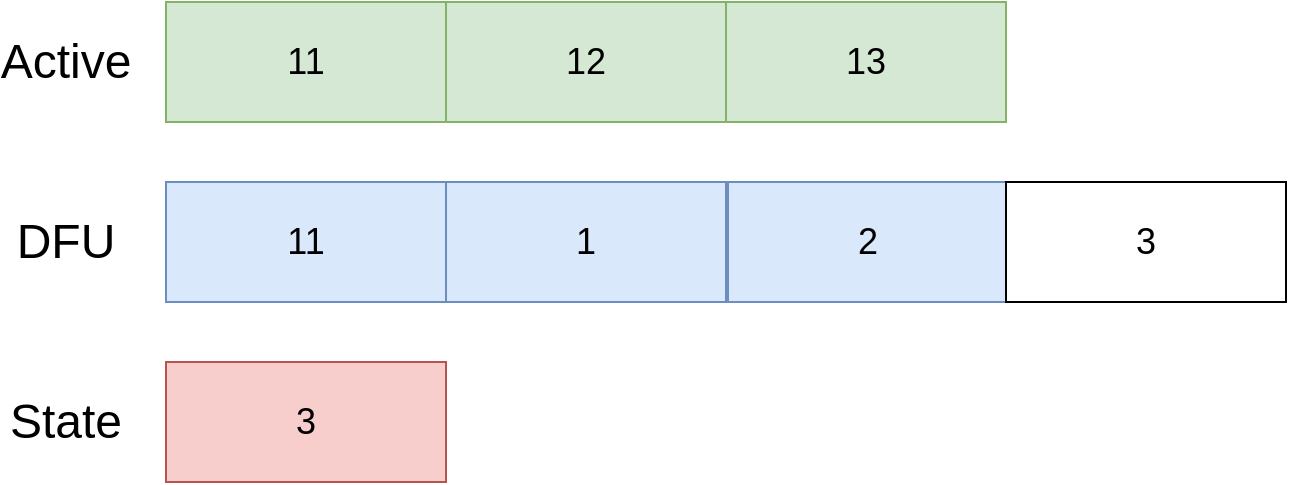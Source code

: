 <mxfile version="13.1.3" type="device"><diagram id="ylCkg99Ks6ds-f1KcJmI" name="Page-1"><mxGraphModel dx="1662" dy="788" grid="1" gridSize="10" guides="1" tooltips="1" connect="1" arrows="1" fold="1" page="1" pageScale="1" pageWidth="850" pageHeight="1100" math="0" shadow="0"><root><mxCell id="0"/><mxCell id="1" parent="0"/><mxCell id="FvkDvE5Ywk4CUVaCyf65-9" value="&lt;font style=&quot;font-size: 18px&quot;&gt;11&lt;/font&gt;" style="rounded=0;whiteSpace=wrap;html=1;fillColor=#d5e8d4;strokeColor=#82b366;" parent="1" vertex="1"><mxGeometry x="170" y="60" width="140" height="60" as="geometry"/></mxCell><mxCell id="FvkDvE5Ywk4CUVaCyf65-10" value="&lt;font style=&quot;font-size: 18px&quot;&gt;12&lt;/font&gt;" style="rounded=0;whiteSpace=wrap;html=1;fillColor=#d5e8d4;strokeColor=#82b366;" parent="1" vertex="1"><mxGeometry x="310" y="60" width="140" height="60" as="geometry"/></mxCell><mxCell id="FvkDvE5Ywk4CUVaCyf65-11" value="&lt;font style=&quot;font-size: 18px&quot;&gt;13&lt;/font&gt;" style="rounded=0;whiteSpace=wrap;html=1;fillColor=#d5e8d4;strokeColor=#82b366;" parent="1" vertex="1"><mxGeometry x="450" y="60" width="140" height="60" as="geometry"/></mxCell><mxCell id="FvkDvE5Ywk4CUVaCyf65-13" value="&lt;font style=&quot;font-size: 18px&quot;&gt;3&lt;/font&gt;" style="rounded=0;whiteSpace=wrap;html=1;fillColor=#f8cecc;strokeColor=#b85450;" parent="1" vertex="1"><mxGeometry x="170" y="240" width="140" height="60" as="geometry"/></mxCell><mxCell id="FvkDvE5Ywk4CUVaCyf65-14" value="&lt;font style=&quot;font-size: 18px&quot;&gt;11&lt;/font&gt;" style="rounded=0;whiteSpace=wrap;html=1;fillColor=#dae8fc;strokeColor=#6c8ebf;" parent="1" vertex="1"><mxGeometry x="170" y="150" width="140" height="60" as="geometry"/></mxCell><mxCell id="FvkDvE5Ywk4CUVaCyf65-15" value="&lt;font style=&quot;font-size: 18px&quot;&gt;1&lt;/font&gt;" style="rounded=0;whiteSpace=wrap;html=1;fillColor=#dae8fc;strokeColor=#6c8ebf;" parent="1" vertex="1"><mxGeometry x="310" y="150" width="140" height="60" as="geometry"/></mxCell><mxCell id="FvkDvE5Ywk4CUVaCyf65-16" value="&lt;font style=&quot;font-size: 18px&quot;&gt;2&lt;/font&gt;" style="rounded=0;whiteSpace=wrap;html=1;fillColor=#dae8fc;strokeColor=#6c8ebf;" parent="1" vertex="1"><mxGeometry x="451" y="150" width="140" height="60" as="geometry"/></mxCell><mxCell id="FvkDvE5Ywk4CUVaCyf65-17" value="&lt;font style=&quot;font-size: 18px&quot;&gt;3&lt;/font&gt;" style="rounded=0;whiteSpace=wrap;html=1;" parent="1" vertex="1"><mxGeometry x="590" y="150" width="140" height="60" as="geometry"/></mxCell><mxCell id="FvkDvE5Ywk4CUVaCyf65-18" value="&lt;font style=&quot;font-size: 24px&quot;&gt;Active&lt;/font&gt;" style="text;html=1;strokeColor=none;fillColor=none;align=center;verticalAlign=middle;whiteSpace=wrap;rounded=0;" parent="1" vertex="1"><mxGeometry x="100" y="80" width="40" height="20" as="geometry"/></mxCell><mxCell id="FvkDvE5Ywk4CUVaCyf65-21" value="&lt;font style=&quot;font-size: 24px&quot;&gt;DFU&lt;/font&gt;" style="text;html=1;strokeColor=none;fillColor=none;align=center;verticalAlign=middle;whiteSpace=wrap;rounded=0;" parent="1" vertex="1"><mxGeometry x="100" y="170" width="40" height="20" as="geometry"/></mxCell><mxCell id="FvkDvE5Ywk4CUVaCyf65-22" value="&lt;font style=&quot;font-size: 24px&quot;&gt;State&lt;/font&gt;" style="text;html=1;strokeColor=none;fillColor=none;align=center;verticalAlign=middle;whiteSpace=wrap;rounded=0;" parent="1" vertex="1"><mxGeometry x="100" y="260" width="40" height="20" as="geometry"/></mxCell></root></mxGraphModel></diagram></mxfile>